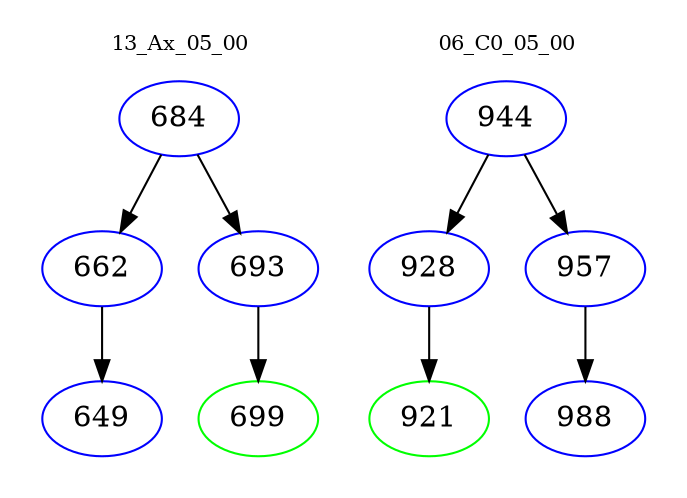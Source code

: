 digraph{
subgraph cluster_0 {
color = white
label = "13_Ax_05_00";
fontsize=10;
T0_684 [label="684", color="blue"]
T0_684 -> T0_662 [color="black"]
T0_662 [label="662", color="blue"]
T0_662 -> T0_649 [color="black"]
T0_649 [label="649", color="blue"]
T0_684 -> T0_693 [color="black"]
T0_693 [label="693", color="blue"]
T0_693 -> T0_699 [color="black"]
T0_699 [label="699", color="green"]
}
subgraph cluster_1 {
color = white
label = "06_C0_05_00";
fontsize=10;
T1_944 [label="944", color="blue"]
T1_944 -> T1_928 [color="black"]
T1_928 [label="928", color="blue"]
T1_928 -> T1_921 [color="black"]
T1_921 [label="921", color="green"]
T1_944 -> T1_957 [color="black"]
T1_957 [label="957", color="blue"]
T1_957 -> T1_988 [color="black"]
T1_988 [label="988", color="blue"]
}
}
